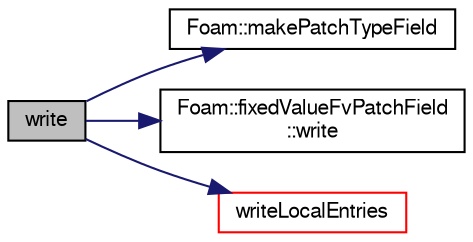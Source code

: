 digraph "write"
{
  bgcolor="transparent";
  edge [fontname="FreeSans",fontsize="10",labelfontname="FreeSans",labelfontsize="10"];
  node [fontname="FreeSans",fontsize="10",shape=record];
  rankdir="LR";
  Node5187 [label="write",height=0.2,width=0.4,color="black", fillcolor="grey75", style="filled", fontcolor="black"];
  Node5187 -> Node5188 [color="midnightblue",fontsize="10",style="solid",fontname="FreeSans"];
  Node5188 [label="Foam::makePatchTypeField",height=0.2,width=0.4,color="black",URL="$a21124.html#a44a8c9a8ab08f6bf1f84bf3dab3f82a2"];
  Node5187 -> Node5189 [color="midnightblue",fontsize="10",style="solid",fontname="FreeSans"];
  Node5189 [label="Foam::fixedValueFvPatchField\l::write",height=0.2,width=0.4,color="black",URL="$a21986.html#a293fdfec8bdfbd5c3913ab4c9f3454ff",tooltip="Write. "];
  Node5187 -> Node5190 [color="midnightblue",fontsize="10",style="solid",fontname="FreeSans"];
  Node5190 [label="writeLocalEntries",height=0.2,width=0.4,color="red",URL="$a31242.html#a320f9d385b60c3b94e52b9e3d7164231",tooltip="Write local wall function variables. "];
}
